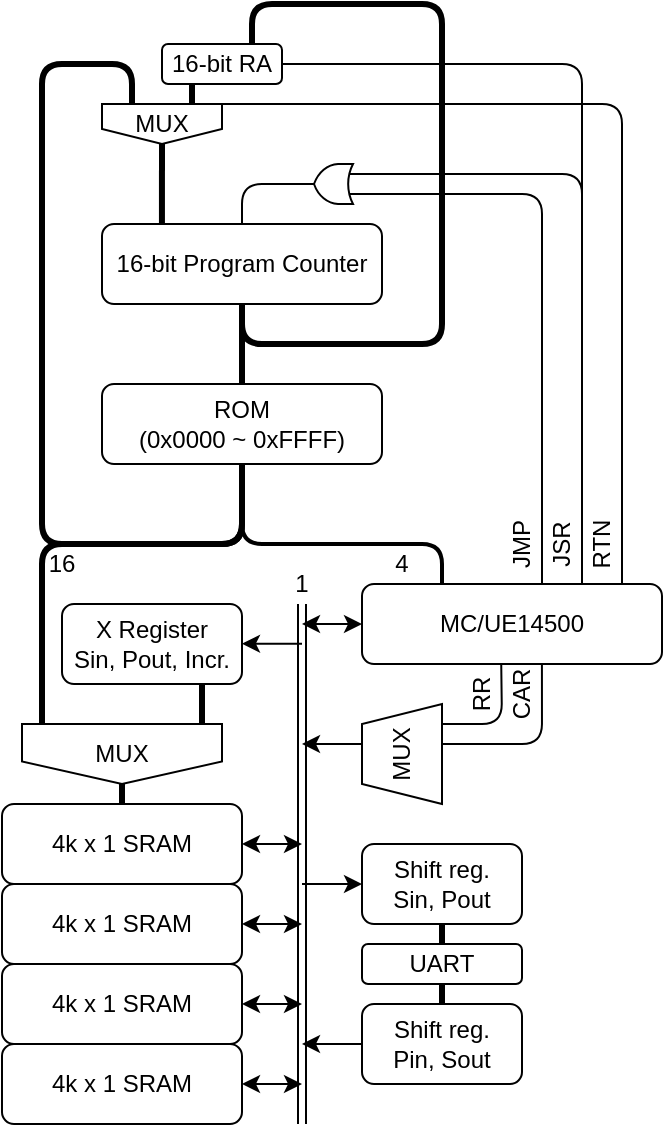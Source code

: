 <mxfile version="19.0.3" type="device"><diagram id="I-YkZ5LdBHCHRvH_3mA0" name="Page-1"><mxGraphModel dx="981" dy="597" grid="1" gridSize="10" guides="1" tooltips="1" connect="1" arrows="1" fold="1" page="1" pageScale="1" pageWidth="1654" pageHeight="1169" math="0" shadow="0"><root><mxCell id="0"/><mxCell id="1" parent="0"/><mxCell id="8l3-YxI3ai0ymFN7kVO_-1" value="ROM&lt;br&gt;(0x0000 ~ 0xFFFF)" style="rounded=1;whiteSpace=wrap;html=1;" parent="1" vertex="1"><mxGeometry x="570" y="440" width="140" height="40" as="geometry"/></mxCell><mxCell id="tXuFLTujib4V-xZhIFWW-5" value="" style="endArrow=none;html=1;strokeWidth=2;entryX=1;entryY=1;entryDx=0;entryDy=0;" parent="1" target="tXuFLTujib4V-xZhIFWW-9" edge="1"><mxGeometry width="50" height="50" relative="1" as="geometry"><mxPoint x="640" y="500" as="sourcePoint"/><mxPoint x="640" y="540" as="targetPoint"/><Array as="points"><mxPoint x="640" y="520"/><mxPoint x="740" y="520"/></Array></mxGeometry></mxCell><mxCell id="tXuFLTujib4V-xZhIFWW-6" value="MC/UE14500" style="rounded=1;whiteSpace=wrap;html=1;" parent="1" vertex="1"><mxGeometry x="700" y="540" width="150" height="40" as="geometry"/></mxCell><mxCell id="tXuFLTujib4V-xZhIFWW-7" value="" style="endArrow=none;html=1;strokeWidth=3;entryX=0.5;entryY=1;entryDx=0;entryDy=0;" parent="1" target="8l3-YxI3ai0ymFN7kVO_-1" edge="1"><mxGeometry width="50" height="50" relative="1" as="geometry"><mxPoint x="540" y="610" as="sourcePoint"/><mxPoint x="640" y="500" as="targetPoint"/><Array as="points"><mxPoint x="540" y="520"/><mxPoint x="640" y="520"/></Array></mxGeometry></mxCell><mxCell id="tXuFLTujib4V-xZhIFWW-9" value="4" style="text;html=1;strokeColor=none;fillColor=none;align=center;verticalAlign=middle;whiteSpace=wrap;rounded=0;" parent="1" vertex="1"><mxGeometry x="700" y="520" width="40" height="20" as="geometry"/></mxCell><mxCell id="tXuFLTujib4V-xZhIFWW-14" value="16" style="text;html=1;strokeColor=none;fillColor=none;align=center;verticalAlign=middle;whiteSpace=wrap;rounded=0;" parent="1" vertex="1"><mxGeometry x="530" y="520" width="40" height="20" as="geometry"/></mxCell><mxCell id="tXuFLTujib4V-xZhIFWW-15" value="4k x 1 SRAM" style="rounded=1;whiteSpace=wrap;html=1;" parent="1" vertex="1"><mxGeometry x="520" y="650" width="120" height="40" as="geometry"/></mxCell><mxCell id="tXuFLTujib4V-xZhIFWW-16" value="" style="shape=link;html=1;strokeWidth=1;" parent="1" edge="1"><mxGeometry width="50" height="50" relative="1" as="geometry"><mxPoint x="670" y="550" as="sourcePoint"/><mxPoint x="670" y="810" as="targetPoint"/></mxGeometry></mxCell><mxCell id="tXuFLTujib4V-xZhIFWW-21" value="1" style="text;html=1;strokeColor=none;fillColor=none;align=center;verticalAlign=middle;whiteSpace=wrap;rounded=0;" parent="1" vertex="1"><mxGeometry x="650" y="530" width="40" height="20" as="geometry"/></mxCell><mxCell id="tXuFLTujib4V-xZhIFWW-24" value="16-bit Program Counter" style="rounded=1;whiteSpace=wrap;html=1;" parent="1" vertex="1"><mxGeometry x="570" y="360" width="140" height="40" as="geometry"/></mxCell><mxCell id="tXuFLTujib4V-xZhIFWW-26" value="" style="endArrow=none;html=1;strokeWidth=3;entryX=0.5;entryY=0;entryDx=0;entryDy=0;exitX=0.5;exitY=1;exitDx=0;exitDy=0;" parent="1" source="tXuFLTujib4V-xZhIFWW-24" target="8l3-YxI3ai0ymFN7kVO_-1" edge="1"><mxGeometry width="50" height="50" relative="1" as="geometry"><mxPoint x="640" y="430" as="sourcePoint"/><mxPoint x="660" y="440" as="targetPoint"/></mxGeometry></mxCell><mxCell id="tXuFLTujib4V-xZhIFWW-39" value="JMP" style="text;html=1;strokeColor=none;fillColor=none;align=center;verticalAlign=middle;whiteSpace=wrap;rounded=0;rotation=-90;" parent="1" vertex="1"><mxGeometry x="760" y="510" width="40" height="20" as="geometry"/></mxCell><mxCell id="HDpbavl2OqwUxw4515k2-7" value="MUX" style="shape=trapezoid;perimeter=trapezoidPerimeter;whiteSpace=wrap;html=1;rotation=-90;" parent="1" vertex="1"><mxGeometry x="695" y="605" width="50" height="40" as="geometry"/></mxCell><mxCell id="HDpbavl2OqwUxw4515k2-8" value="" style="endArrow=none;html=1;strokeWidth=1;entryX=0.872;entryY=0.981;entryDx=0;entryDy=0;entryPerimeter=0;" parent="1" target="HDpbavl2OqwUxw4515k2-9" edge="1"><mxGeometry width="50" height="50" relative="1" as="geometry"><mxPoint x="740" y="610" as="sourcePoint"/><mxPoint x="760" y="560" as="targetPoint"/><Array as="points"><mxPoint x="770" y="610"/></Array></mxGeometry></mxCell><mxCell id="HDpbavl2OqwUxw4515k2-9" value="RR" style="text;html=1;strokeColor=none;fillColor=none;align=center;verticalAlign=middle;whiteSpace=wrap;rounded=0;rotation=-90;" parent="1" vertex="1"><mxGeometry x="740" y="585" width="40" height="20" as="geometry"/></mxCell><mxCell id="HDpbavl2OqwUxw4515k2-11" value="" style="endArrow=none;html=1;strokeWidth=1;entryX=0.874;entryY=0.998;entryDx=0;entryDy=0;entryPerimeter=0;" parent="1" target="0fDA1IN7vy6DHHeWW5kp-11" edge="1"><mxGeometry width="50" height="50" relative="1" as="geometry"><mxPoint x="740" y="620" as="sourcePoint"/><mxPoint x="780" y="620" as="targetPoint"/><Array as="points"><mxPoint x="790" y="620"/></Array></mxGeometry></mxCell><mxCell id="HDpbavl2OqwUxw4515k2-25" value="" style="endArrow=classic;html=1;strokeWidth=1;" parent="1" edge="1"><mxGeometry width="50" height="50" relative="1" as="geometry"><mxPoint x="700" y="620" as="sourcePoint"/><mxPoint x="670" y="620" as="targetPoint"/></mxGeometry></mxCell><mxCell id="HDpbavl2OqwUxw4515k2-27" value="" style="endArrow=classic;startArrow=classic;html=1;strokeWidth=1;entryX=0;entryY=0.5;entryDx=0;entryDy=0;" parent="1" target="tXuFLTujib4V-xZhIFWW-6" edge="1"><mxGeometry width="50" height="50" relative="1" as="geometry"><mxPoint x="670" y="560" as="sourcePoint"/><mxPoint x="800" y="590" as="targetPoint"/></mxGeometry></mxCell><mxCell id="V7qAPwza1yzeXOuGVqtu-1" value="" style="endArrow=none;html=1;entryX=0;entryY=0.25;entryDx=0;entryDy=0;entryPerimeter=0;" parent="1" target="NU2JyOtkRTBOfeNyRqeV-7" edge="1"><mxGeometry width="50" height="50" relative="1" as="geometry"><mxPoint x="790" y="540" as="sourcePoint"/><mxPoint x="660" y="380" as="targetPoint"/><Array as="points"><mxPoint x="790" y="345"/></Array></mxGeometry></mxCell><mxCell id="jLB-RkpExUHVr4nChvtX-5" value="" style="endArrow=classic;startArrow=classic;html=1;strokeWidth=1;entryX=0;entryY=0.5;entryDx=0;entryDy=0;" parent="1" edge="1"><mxGeometry width="50" height="50" relative="1" as="geometry"><mxPoint x="640" y="670" as="sourcePoint"/><mxPoint x="670" y="670" as="targetPoint"/></mxGeometry></mxCell><mxCell id="0fDA1IN7vy6DHHeWW5kp-11" value="CAR" style="text;html=1;strokeColor=none;fillColor=none;align=center;verticalAlign=middle;whiteSpace=wrap;rounded=0;rotation=-90;" parent="1" vertex="1"><mxGeometry x="760" y="585" width="40" height="20" as="geometry"/></mxCell><mxCell id="NU2JyOtkRTBOfeNyRqeV-2" value="MUX" style="shape=offPageConnector;whiteSpace=wrap;html=1;" parent="1" vertex="1"><mxGeometry x="570" y="300" width="60" height="20" as="geometry"/></mxCell><mxCell id="NU2JyOtkRTBOfeNyRqeV-3" value="16-bit RA" style="rounded=1;whiteSpace=wrap;html=1;" parent="1" vertex="1"><mxGeometry x="600" y="270" width="60" height="20" as="geometry"/></mxCell><mxCell id="NU2JyOtkRTBOfeNyRqeV-4" value="" style="endArrow=none;html=1;rounded=1;strokeWidth=3;entryX=0.25;entryY=1;entryDx=0;entryDy=0;exitX=0.75;exitY=0;exitDx=0;exitDy=0;" parent="1" source="NU2JyOtkRTBOfeNyRqeV-2" target="NU2JyOtkRTBOfeNyRqeV-3" edge="1"><mxGeometry width="50" height="50" relative="1" as="geometry"><mxPoint x="680" y="320" as="sourcePoint"/><mxPoint x="730" y="270" as="targetPoint"/></mxGeometry></mxCell><mxCell id="NU2JyOtkRTBOfeNyRqeV-5" value="" style="endArrow=none;html=1;rounded=1;strokeWidth=3;exitX=0.5;exitY=1;exitDx=0;exitDy=0;entryX=0.214;entryY=0;entryDx=0;entryDy=0;entryPerimeter=0;" parent="1" source="NU2JyOtkRTBOfeNyRqeV-2" target="tXuFLTujib4V-xZhIFWW-24" edge="1"><mxGeometry width="50" height="50" relative="1" as="geometry"><mxPoint x="680" y="320" as="sourcePoint"/><mxPoint x="730" y="270" as="targetPoint"/></mxGeometry></mxCell><mxCell id="NU2JyOtkRTBOfeNyRqeV-6" value="" style="endArrow=none;html=1;rounded=1;strokeWidth=3;exitX=0.75;exitY=0;exitDx=0;exitDy=0;" parent="1" source="NU2JyOtkRTBOfeNyRqeV-3" edge="1"><mxGeometry width="50" height="50" relative="1" as="geometry"><mxPoint x="700" y="350" as="sourcePoint"/><mxPoint x="640" y="400" as="targetPoint"/><Array as="points"><mxPoint x="645" y="250"/><mxPoint x="740" y="250"/><mxPoint x="740" y="420"/><mxPoint x="640" y="420"/></Array></mxGeometry></mxCell><mxCell id="NU2JyOtkRTBOfeNyRqeV-7" value="" style="verticalLabelPosition=bottom;shadow=0;dashed=0;align=center;html=1;verticalAlign=top;shape=mxgraph.electrical.logic_gates.logic_gate;operation=or;rotation=-180;" parent="1" vertex="1"><mxGeometry x="670" y="330" width="30" height="20" as="geometry"/></mxCell><mxCell id="NU2JyOtkRTBOfeNyRqeV-8" value="" style="endArrow=none;html=1;rounded=1;strokeWidth=1;entryX=1;entryY=0.5;entryDx=0;entryDy=0;entryPerimeter=0;" parent="1" source="tXuFLTujib4V-xZhIFWW-24" target="NU2JyOtkRTBOfeNyRqeV-7" edge="1"><mxGeometry width="50" height="50" relative="1" as="geometry"><mxPoint x="680" y="370" as="sourcePoint"/><mxPoint x="730" y="320" as="targetPoint"/><Array as="points"><mxPoint x="640" y="340"/></Array></mxGeometry></mxCell><mxCell id="NU2JyOtkRTBOfeNyRqeV-9" value="JSR" style="text;html=1;strokeColor=none;fillColor=none;align=center;verticalAlign=middle;whiteSpace=wrap;rounded=0;rotation=-90;" parent="1" vertex="1"><mxGeometry x="780" y="510" width="40" height="20" as="geometry"/></mxCell><mxCell id="NU2JyOtkRTBOfeNyRqeV-10" value="" style="endArrow=none;html=1;rounded=1;strokeWidth=1;entryX=0;entryY=0.75;entryDx=0;entryDy=0;entryPerimeter=0;" parent="1" target="NU2JyOtkRTBOfeNyRqeV-7" edge="1"><mxGeometry width="50" height="50" relative="1" as="geometry"><mxPoint x="810" y="540" as="sourcePoint"/><mxPoint x="710" y="330" as="targetPoint"/><Array as="points"><mxPoint x="810" y="335"/></Array></mxGeometry></mxCell><mxCell id="NU2JyOtkRTBOfeNyRqeV-11" value="" style="endArrow=none;html=1;rounded=1;strokeWidth=1;exitX=1;exitY=0.5;exitDx=0;exitDy=0;" parent="1" source="NU2JyOtkRTBOfeNyRqeV-3" edge="1"><mxGeometry width="50" height="50" relative="1" as="geometry"><mxPoint x="700" y="330" as="sourcePoint"/><mxPoint x="810" y="350" as="targetPoint"/><Array as="points"><mxPoint x="810" y="280"/></Array></mxGeometry></mxCell><mxCell id="NU2JyOtkRTBOfeNyRqeV-12" value="" style="endArrow=none;html=1;rounded=1;strokeWidth=1;exitX=1;exitY=0;exitDx=0;exitDy=0;" parent="1" source="NU2JyOtkRTBOfeNyRqeV-2" edge="1"><mxGeometry width="50" height="50" relative="1" as="geometry"><mxPoint x="710" y="410" as="sourcePoint"/><mxPoint x="830" y="540" as="targetPoint"/><Array as="points"><mxPoint x="830" y="300"/></Array></mxGeometry></mxCell><mxCell id="NU2JyOtkRTBOfeNyRqeV-13" value="RTN" style="text;html=1;strokeColor=none;fillColor=none;align=center;verticalAlign=middle;whiteSpace=wrap;rounded=0;rotation=-90;" parent="1" vertex="1"><mxGeometry x="800" y="510" width="40" height="20" as="geometry"/></mxCell><mxCell id="NU2JyOtkRTBOfeNyRqeV-14" value="" style="endArrow=none;html=1;rounded=1;strokeWidth=3;entryX=0.25;entryY=0;entryDx=0;entryDy=0;exitX=0.5;exitY=1;exitDx=0;exitDy=0;" parent="1" source="8l3-YxI3ai0ymFN7kVO_-1" target="NU2JyOtkRTBOfeNyRqeV-2" edge="1"><mxGeometry width="50" height="50" relative="1" as="geometry"><mxPoint x="640" y="410" as="sourcePoint"/><mxPoint x="690" y="360" as="targetPoint"/><Array as="points"><mxPoint x="640" y="520"/><mxPoint x="540" y="520"/><mxPoint x="540" y="280"/><mxPoint x="585" y="280"/></Array></mxGeometry></mxCell><mxCell id="h9yQIJ6rob61gCH7wdqO-1" value="4k x 1 SRAM" style="rounded=1;whiteSpace=wrap;html=1;" parent="1" vertex="1"><mxGeometry x="520" y="690" width="120" height="40" as="geometry"/></mxCell><mxCell id="h9yQIJ6rob61gCH7wdqO-2" value="" style="endArrow=classic;startArrow=classic;html=1;strokeWidth=1;entryX=0;entryY=0.5;entryDx=0;entryDy=0;" parent="1" edge="1"><mxGeometry width="50" height="50" relative="1" as="geometry"><mxPoint x="640" y="710" as="sourcePoint"/><mxPoint x="670" y="710" as="targetPoint"/></mxGeometry></mxCell><mxCell id="h9yQIJ6rob61gCH7wdqO-3" value="4k x 1 SRAM" style="rounded=1;whiteSpace=wrap;html=1;" parent="1" vertex="1"><mxGeometry x="520" y="730" width="120" height="40" as="geometry"/></mxCell><mxCell id="h9yQIJ6rob61gCH7wdqO-4" value="" style="endArrow=classic;startArrow=classic;html=1;strokeWidth=1;entryX=0;entryY=0.5;entryDx=0;entryDy=0;" parent="1" edge="1"><mxGeometry width="50" height="50" relative="1" as="geometry"><mxPoint x="640" y="750" as="sourcePoint"/><mxPoint x="670" y="750" as="targetPoint"/></mxGeometry></mxCell><mxCell id="h9yQIJ6rob61gCH7wdqO-5" value="4k x 1 SRAM" style="rounded=1;whiteSpace=wrap;html=1;" parent="1" vertex="1"><mxGeometry x="520" y="770" width="120" height="40" as="geometry"/></mxCell><mxCell id="h9yQIJ6rob61gCH7wdqO-6" value="" style="endArrow=classic;startArrow=classic;html=1;strokeWidth=1;entryX=0;entryY=0.5;entryDx=0;entryDy=0;" parent="1" edge="1"><mxGeometry width="50" height="50" relative="1" as="geometry"><mxPoint x="640" y="790" as="sourcePoint"/><mxPoint x="670" y="790" as="targetPoint"/></mxGeometry></mxCell><mxCell id="z2ATmpJtFG4Gd-igGaXa-1" value="X Register&lt;br&gt;Sin, Pout, Incr." style="rounded=1;whiteSpace=wrap;html=1;" parent="1" vertex="1"><mxGeometry x="550" y="550" width="90" height="40" as="geometry"/></mxCell><mxCell id="z2ATmpJtFG4Gd-igGaXa-3" value="" style="endArrow=classic;html=1;strokeWidth=1;" parent="1" edge="1"><mxGeometry width="50" height="50" relative="1" as="geometry"><mxPoint x="670" y="569.83" as="sourcePoint"/><mxPoint x="640" y="569.83" as="targetPoint"/></mxGeometry></mxCell><mxCell id="z2ATmpJtFG4Gd-igGaXa-4" value="MUX" style="shape=offPageConnector;whiteSpace=wrap;html=1;" parent="1" vertex="1"><mxGeometry x="530" y="610" width="100" height="30" as="geometry"/></mxCell><mxCell id="z2ATmpJtFG4Gd-igGaXa-5" value="" style="endArrow=none;html=1;rounded=0;entryX=0.5;entryY=1;entryDx=0;entryDy=0;strokeWidth=3;" parent="1" source="tXuFLTujib4V-xZhIFWW-15" target="z2ATmpJtFG4Gd-igGaXa-4" edge="1"><mxGeometry width="50" height="50" relative="1" as="geometry"><mxPoint x="630" y="670" as="sourcePoint"/><mxPoint x="680" y="620" as="targetPoint"/></mxGeometry></mxCell><mxCell id="z2ATmpJtFG4Gd-igGaXa-6" value="" style="endArrow=none;html=1;rounded=0;strokeWidth=3;" parent="1" edge="1"><mxGeometry width="50" height="50" relative="1" as="geometry"><mxPoint x="620" y="610" as="sourcePoint"/><mxPoint x="620" y="590" as="targetPoint"/></mxGeometry></mxCell><mxCell id="RbaU9V1AZgAGHeB0GoXb-1" value="Shift reg.&lt;br&gt;Sin, Pout" style="rounded=1;whiteSpace=wrap;html=1;" vertex="1" parent="1"><mxGeometry x="700" y="670" width="80" height="40" as="geometry"/></mxCell><mxCell id="RbaU9V1AZgAGHeB0GoXb-2" value="Shift reg.&lt;br&gt;Pin, Sout" style="rounded=1;whiteSpace=wrap;html=1;" vertex="1" parent="1"><mxGeometry x="700" y="750" width="80" height="40" as="geometry"/></mxCell><mxCell id="RbaU9V1AZgAGHeB0GoXb-3" value="UART" style="rounded=1;whiteSpace=wrap;html=1;" vertex="1" parent="1"><mxGeometry x="700" y="720" width="80" height="20" as="geometry"/></mxCell><mxCell id="RbaU9V1AZgAGHeB0GoXb-4" value="" style="endArrow=none;html=1;strokeWidth=3;entryX=0.5;entryY=1;entryDx=0;entryDy=0;exitX=0.5;exitY=0;exitDx=0;exitDy=0;" edge="1" parent="1" source="RbaU9V1AZgAGHeB0GoXb-3" target="RbaU9V1AZgAGHeB0GoXb-1"><mxGeometry width="50" height="50" relative="1" as="geometry"><mxPoint x="840" y="720" as="sourcePoint"/><mxPoint x="890" y="670" as="targetPoint"/></mxGeometry></mxCell><mxCell id="RbaU9V1AZgAGHeB0GoXb-5" value="" style="endArrow=classic;html=1;strokeWidth=1;entryX=0;entryY=0.5;entryDx=0;entryDy=0;" edge="1" parent="1" target="RbaU9V1AZgAGHeB0GoXb-1"><mxGeometry width="50" height="50" relative="1" as="geometry"><mxPoint x="670" y="690" as="sourcePoint"/><mxPoint x="800" y="600" as="targetPoint"/></mxGeometry></mxCell><mxCell id="RbaU9V1AZgAGHeB0GoXb-6" value="" style="endArrow=classic;html=1;strokeWidth=1;" edge="1" parent="1" source="RbaU9V1AZgAGHeB0GoXb-2"><mxGeometry width="50" height="50" relative="1" as="geometry"><mxPoint x="750" y="650" as="sourcePoint"/><mxPoint x="670" y="770" as="targetPoint"/></mxGeometry></mxCell><mxCell id="RbaU9V1AZgAGHeB0GoXb-7" value="" style="endArrow=none;html=1;strokeWidth=3;entryX=0.5;entryY=0;entryDx=0;entryDy=0;" edge="1" parent="1" target="RbaU9V1AZgAGHeB0GoXb-2"><mxGeometry width="50" height="50" relative="1" as="geometry"><mxPoint x="740" y="740" as="sourcePoint"/><mxPoint x="800" y="600" as="targetPoint"/></mxGeometry></mxCell></root></mxGraphModel></diagram></mxfile>